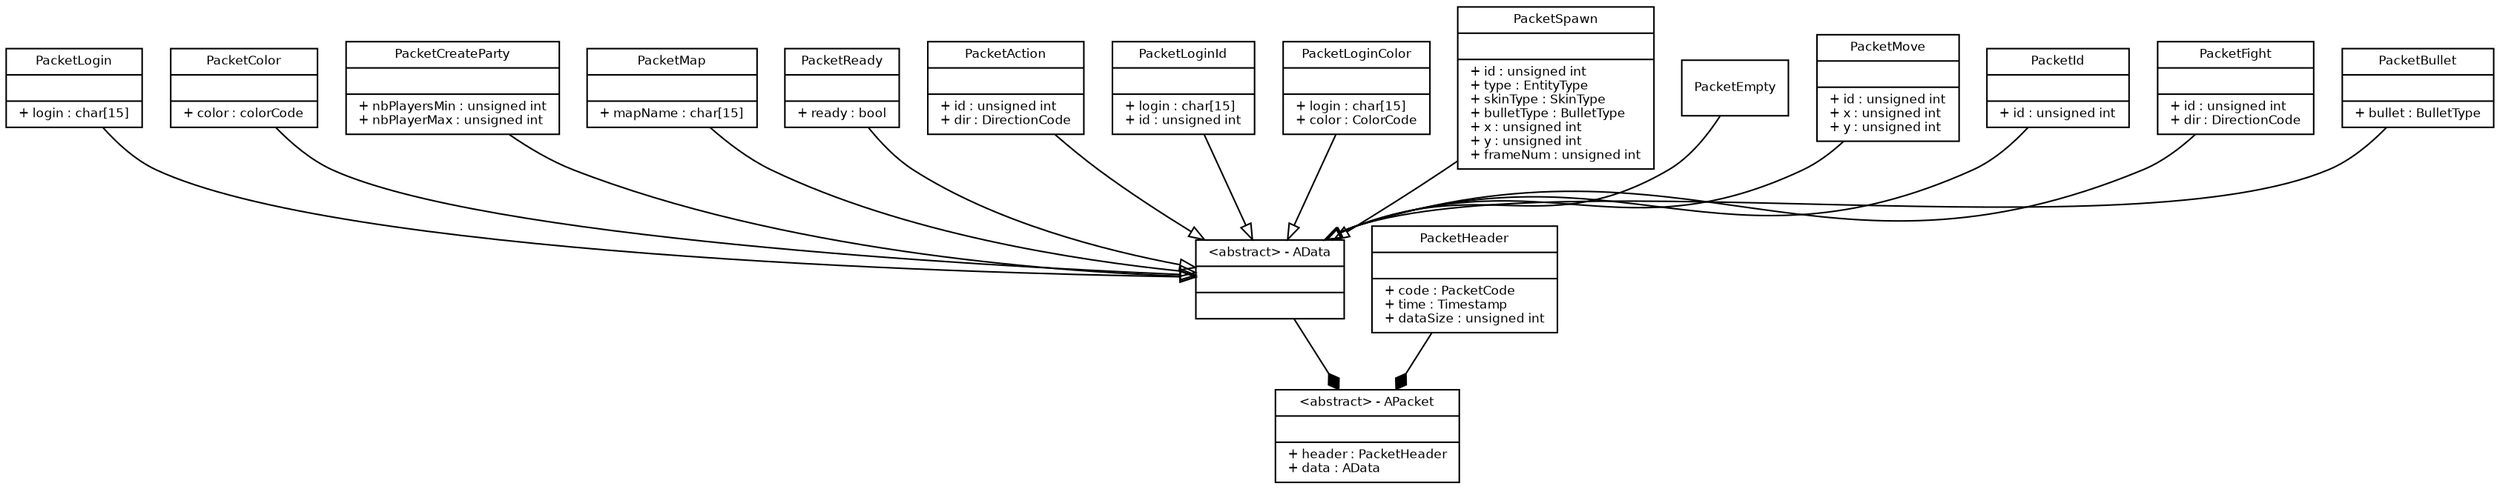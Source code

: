 digraph G {
fontname = "Bitstream Vera Sans"
fontsize = 8

node [
fontname = "Bitstream Vera Sans"
fontsize = 8
shape = "record"
]

APacket [
label = "{\
\<abstract\> - APacket||\
+ header : PacketHeader\l\
+ data : AData\l\
}"
]

AData [
label = "{\
\<abstract\> - AData||\
}"
]

PacketHeader [
label = "{\
PacketHeader||\
+ code : PacketCode\l\
+ time : Timestamp\l\
+ dataSize : unsigned int\l\
}"
]

PacketLogin [
label = "{\
PacketLogin||\
+ login : char[15]\l\
}"
]

PacketColor [
label = "{\
PacketColor||\
+ color : colorCode\l\
}"
]

PacketCreateParty [
label = "{\
PacketCreateParty||\
+ nbPlayersMin : unsigned int\l\
+ nbPlayerMax : unsigned int\l\
}"
]

PacketMap [
label = "{\
PacketMap||\
+ mapName : char[15]\l\
}"
]

PacketReady [
label = "{\
PacketReady||\
+ ready : bool\l\
}"
]

PacketAction [
label = "{\
PacketAction||\
+ id : unsigned int\l\
+ dir : DirectionCode\l\
}"
]

PacketLoginId [
label = "{\
PacketLoginId||\
+ login : char[15]\l\
+ id : unsigned int\l\
}"
]

PacketLoginColor [
label = "{\
PacketLoginColor||\
+ login : char[15]\l\
+ color : ColorCode\l\
}"
]

PacketSpawn [
label = "{\
PacketSpawn||\
+ id : unsigned int\l\
+ type : EntityType\l\
+ skinType : SkinType\l\
+ bulletType : BulletType\l\
+ x : unsigned int\l\
+ y : unsigned int\l\
+ frameNum : unsigned int\l\
}"
]

PacketEmpty [
label = "{\
PacketEmpty\
}"
]

PacketMove [
label = "{\
PacketMove||\
+ id : unsigned int\l\
+ x : unsigned int\l\
+ y : unsigned int\l\
}"
]

PacketId [
label = "{\
PacketId||\
+ id : unsigned int\l\
}"

]

PacketFight [
label = "{\
PacketFight||\
+ id : unsigned int\l\
+ dir : DirectionCode\l\
}"

]

PacketBullet [
label = "{\
PacketBullet||\
+ bullet : BulletType\l\
}"

]

edge [
fontname = "Bitstream Vera Sans"
fontsize = 8
]

// Composition
PacketHeader -> APacket [arrowhead = "diamond" style = "solid"]
AData -> APacket [arrowhead = "diamond" style = "solid"]

// Heritage
PacketLogin -> AData [arrowhead = "onormal" style = "solid"]
PacketCreateParty -> AData [arrowhead = "onormal" style = "solid"]
PacketMap -> AData [arrowhead = "onormal" style = "solid"]
PacketEmpty -> AData [arrowhead = "onormal" style = "solid"]
PacketReady -> AData [arrowhead = "onormal" style = "solid"]
PacketAction -> AData [arrowhead = "onormal" style = "solid"]
PacketColor -> AData [arrowhead = "onormal" style = "solid"]
PacketLoginId -> AData [arrowhead = "onormal" style = "solid"]
PacketLoginColor -> AData [arrowhead = "onormal" style = "solid"]
PacketSpawn -> AData [arrowhead = "onormal" style = "solid"]
PacketMove -> AData [arrowhead = "onormal" style = "solid"]
PacketId -> AData [arrowhead = "onormal" style = "solid"]
PacketFight -> AData [arrowhead = "onormal" style = "solid"]
PacketBullet -> AData [arrowhead = "onormal" style = "solid"]

}
